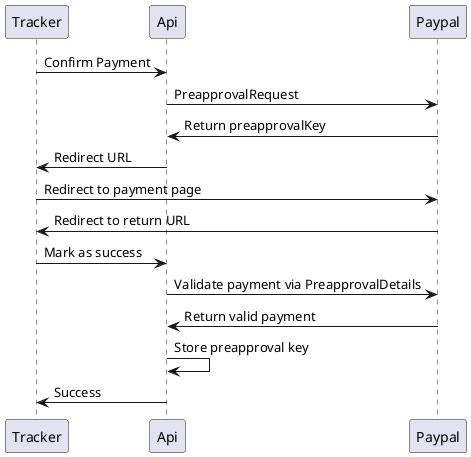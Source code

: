 @startuml

Tracker -> Api: Confirm Payment
Api -> Paypal: PreapprovalRequest
Paypal -> Api: Return preapprovalKey
Api -> Tracker: Redirect URL
Tracker -> Paypal: Redirect to payment page
Paypal -> Tracker: Redirect to return URL
Tracker -> Api: Mark as success
Api -> Paypal: Validate payment via PreapprovalDetails
Paypal -> Api: Return valid payment
Api -> Api: Store preapproval key
Api -> Tracker: Success

@enduml
